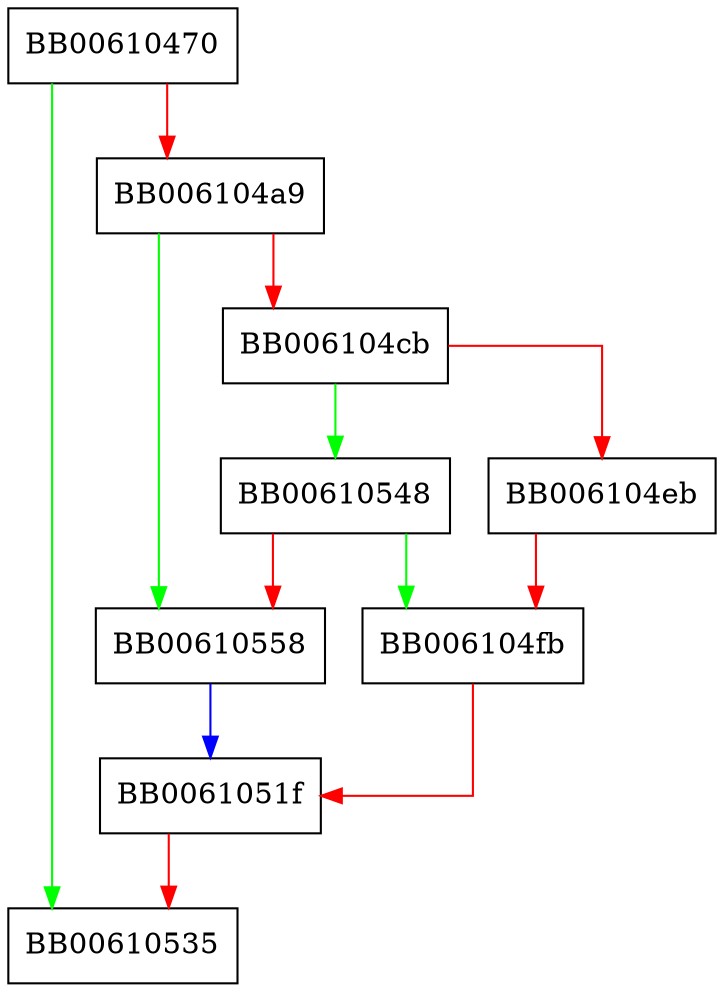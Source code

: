 digraph OCSP_basic_add1_nonce {
  node [shape="box"];
  graph [splines=ortho];
  BB00610470 -> BB00610535 [color="green"];
  BB00610470 -> BB006104a9 [color="red"];
  BB006104a9 -> BB00610558 [color="green"];
  BB006104a9 -> BB006104cb [color="red"];
  BB006104cb -> BB00610548 [color="green"];
  BB006104cb -> BB006104eb [color="red"];
  BB006104eb -> BB006104fb [color="red"];
  BB006104fb -> BB0061051f [color="red"];
  BB0061051f -> BB00610535 [color="red"];
  BB00610548 -> BB006104fb [color="green"];
  BB00610548 -> BB00610558 [color="red"];
  BB00610558 -> BB0061051f [color="blue"];
}